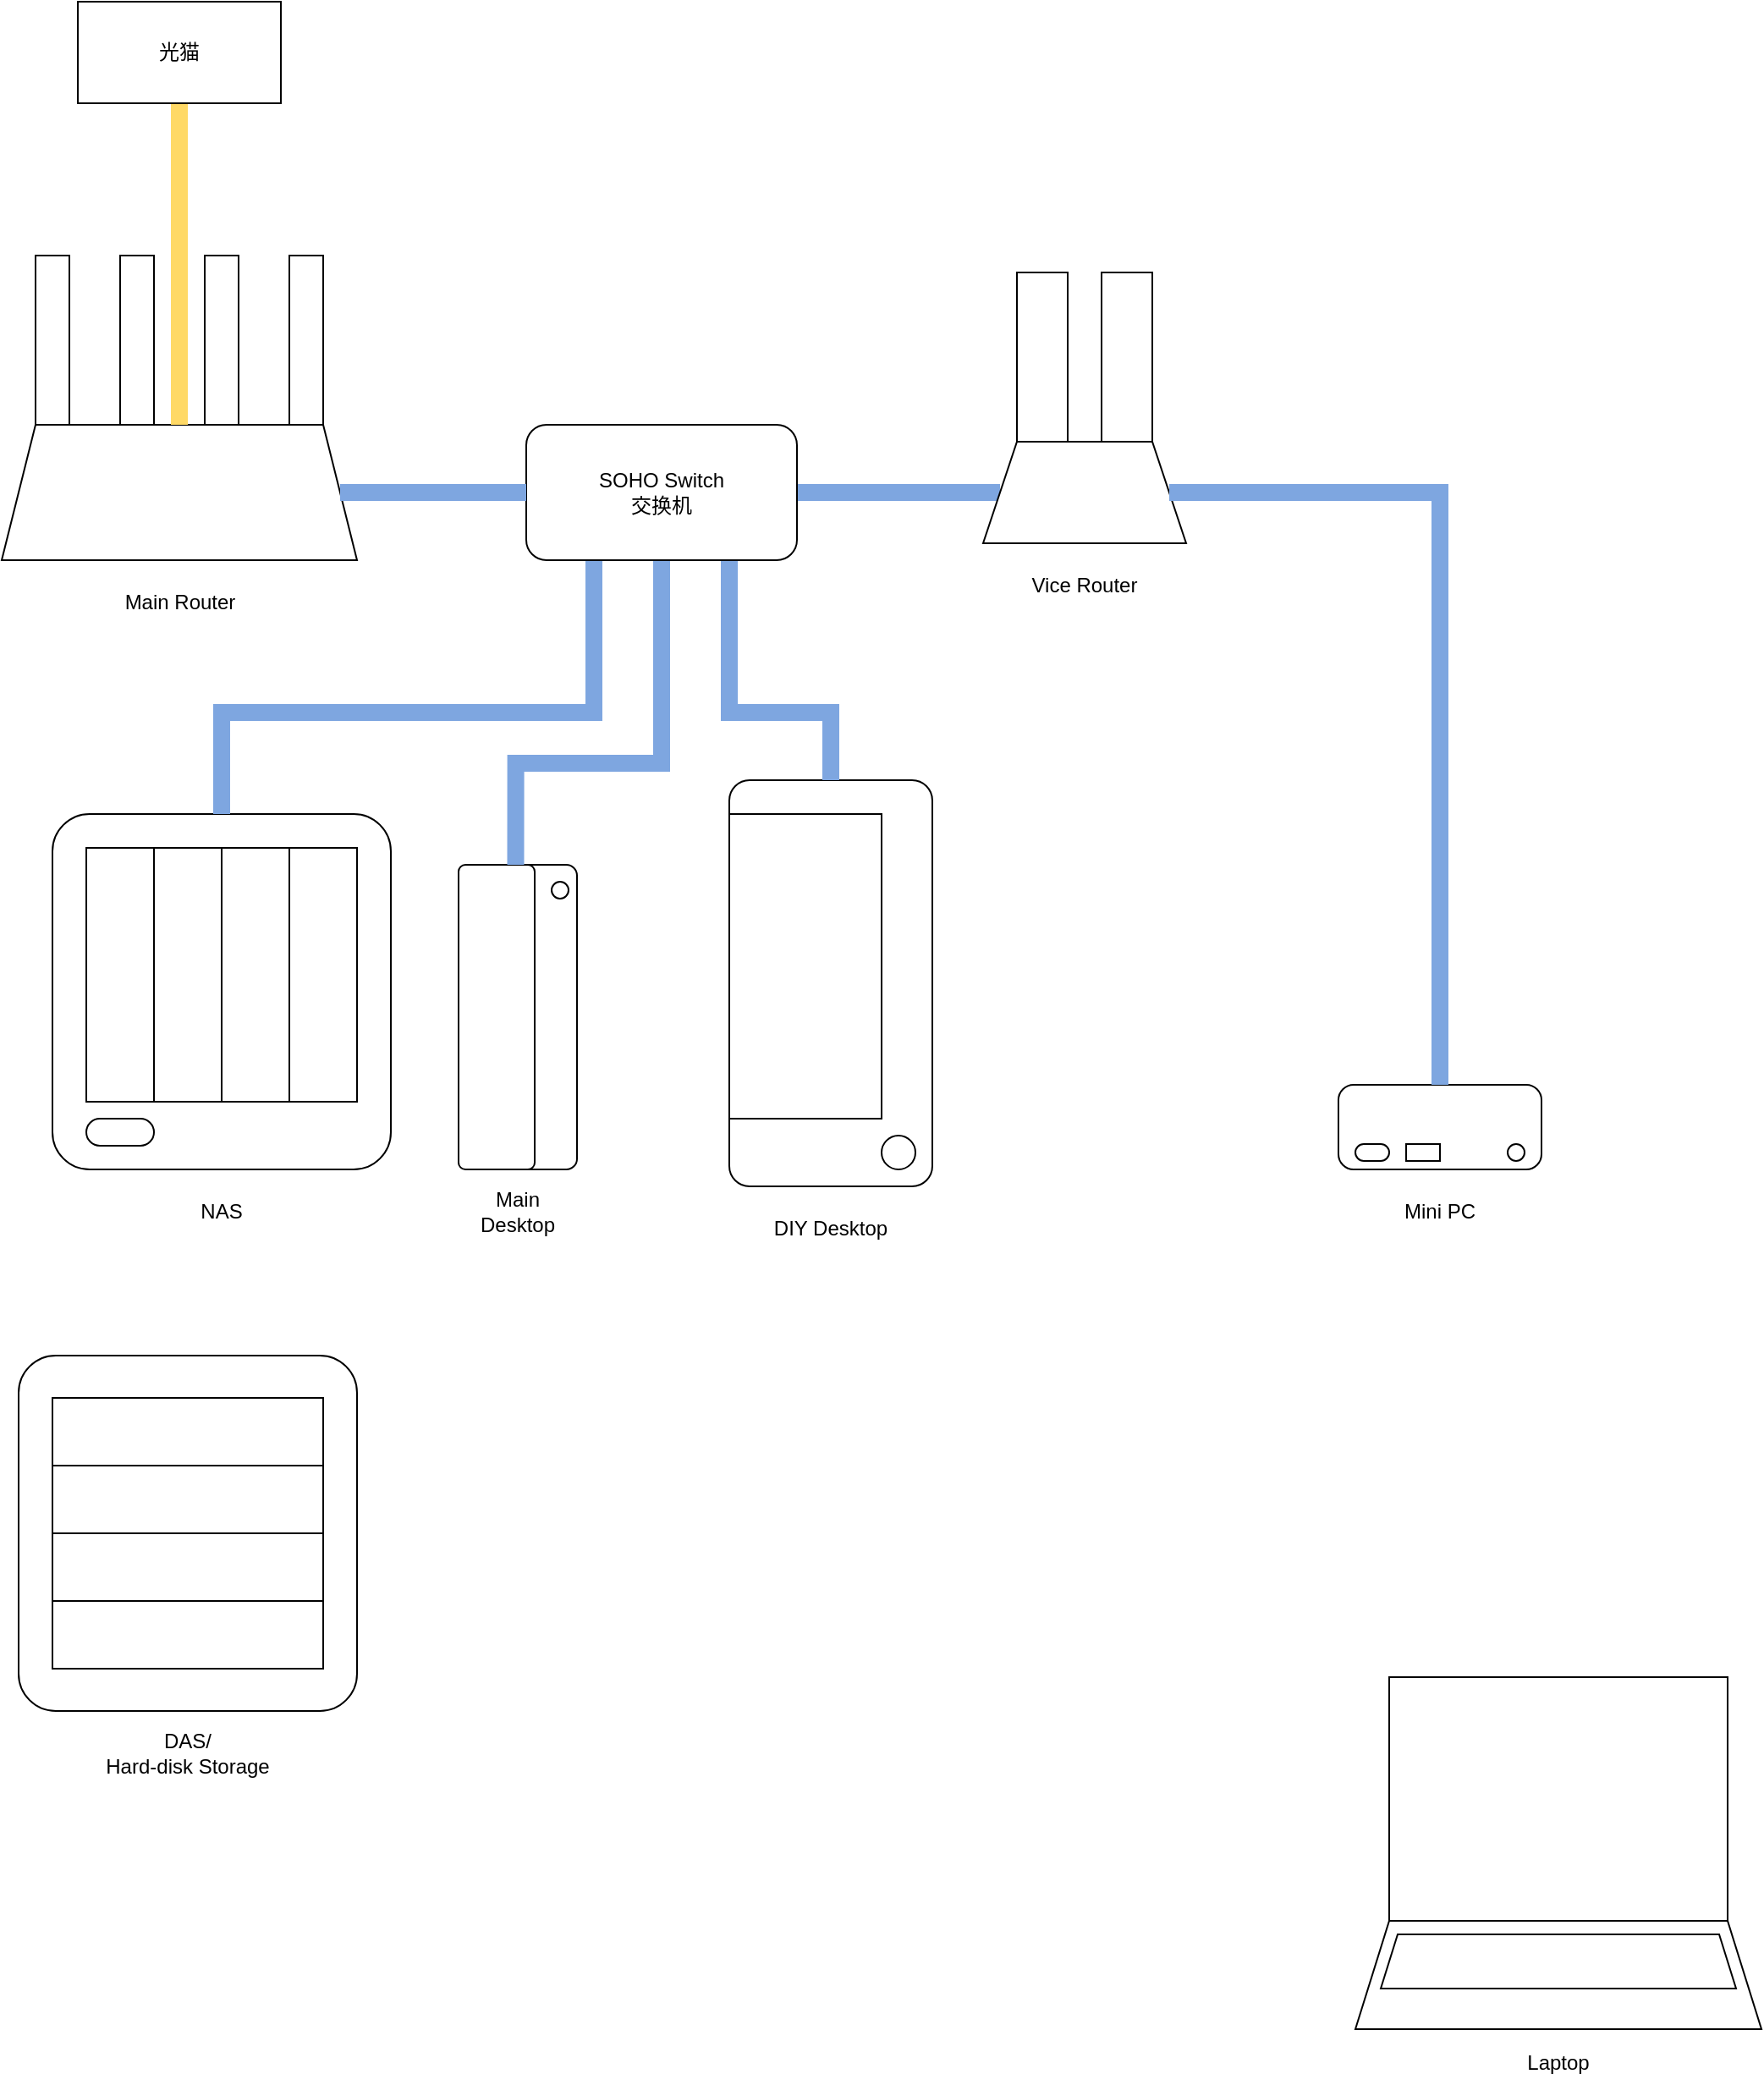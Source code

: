 <mxfile version="26.1.0" pages="2">
  <diagram name="Page-1" id="xD34YyrGZc8fnPlcCCk5">
    <mxGraphModel dx="3235" dy="1976" grid="1" gridSize="10" guides="1" tooltips="1" connect="1" arrows="1" fold="1" page="1" pageScale="1" pageWidth="1169" pageHeight="827" math="0" shadow="0">
      <root>
        <mxCell id="0" />
        <mxCell id="1" parent="0" />
        <mxCell id="-UrwRbucvwjURPhLb9kA-9" value="" style="group" parent="1" vertex="1" connectable="0">
          <mxGeometry x="-1080" y="-300" width="200" height="250" as="geometry" />
        </mxCell>
        <mxCell id="-UrwRbucvwjURPhLb9kA-1" value="" style="rounded=1;whiteSpace=wrap;html=1;arcSize=11;" parent="-UrwRbucvwjURPhLb9kA-9" vertex="1">
          <mxGeometry width="200" height="210" as="geometry" />
        </mxCell>
        <mxCell id="-UrwRbucvwjURPhLb9kA-2" value="" style="rounded=0;whiteSpace=wrap;html=1;" parent="-UrwRbucvwjURPhLb9kA-9" vertex="1">
          <mxGeometry x="20" y="20" width="40" height="150" as="geometry" />
        </mxCell>
        <mxCell id="-UrwRbucvwjURPhLb9kA-3" value="" style="rounded=0;whiteSpace=wrap;html=1;" parent="-UrwRbucvwjURPhLb9kA-9" vertex="1">
          <mxGeometry x="60" y="20" width="40" height="150" as="geometry" />
        </mxCell>
        <mxCell id="-UrwRbucvwjURPhLb9kA-4" value="" style="rounded=0;whiteSpace=wrap;html=1;" parent="-UrwRbucvwjURPhLb9kA-9" vertex="1">
          <mxGeometry x="100" y="20" width="40" height="150" as="geometry" />
        </mxCell>
        <mxCell id="-UrwRbucvwjURPhLb9kA-5" value="" style="rounded=0;whiteSpace=wrap;html=1;" parent="-UrwRbucvwjURPhLb9kA-9" vertex="1">
          <mxGeometry x="140" y="20" width="40" height="150" as="geometry" />
        </mxCell>
        <mxCell id="-UrwRbucvwjURPhLb9kA-7" value="" style="rounded=1;whiteSpace=wrap;html=1;arcSize=50;" parent="-UrwRbucvwjURPhLb9kA-9" vertex="1">
          <mxGeometry x="20" y="180" width="40" height="16" as="geometry" />
        </mxCell>
        <mxCell id="-UrwRbucvwjURPhLb9kA-8" value="NAS" style="text;html=1;align=center;verticalAlign=middle;whiteSpace=wrap;rounded=0;" parent="-UrwRbucvwjURPhLb9kA-9" vertex="1">
          <mxGeometry x="70" y="220" width="60" height="30" as="geometry" />
        </mxCell>
        <mxCell id="-UrwRbucvwjURPhLb9kA-24" value="" style="group" parent="1" vertex="1" connectable="0">
          <mxGeometry x="-1110" y="-630" width="210" height="220" as="geometry" />
        </mxCell>
        <mxCell id="-UrwRbucvwjURPhLb9kA-18" value="" style="shape=trapezoid;perimeter=trapezoidPerimeter;whiteSpace=wrap;html=1;fixedSize=1;" parent="-UrwRbucvwjURPhLb9kA-24" vertex="1">
          <mxGeometry y="100" width="210" height="80" as="geometry" />
        </mxCell>
        <mxCell id="-UrwRbucvwjURPhLb9kA-19" value="" style="rounded=0;whiteSpace=wrap;html=1;" parent="-UrwRbucvwjURPhLb9kA-24" vertex="1">
          <mxGeometry x="20" width="20" height="100" as="geometry" />
        </mxCell>
        <mxCell id="-UrwRbucvwjURPhLb9kA-20" value="" style="rounded=0;whiteSpace=wrap;html=1;" parent="-UrwRbucvwjURPhLb9kA-24" vertex="1">
          <mxGeometry x="170" width="20" height="100" as="geometry" />
        </mxCell>
        <mxCell id="-UrwRbucvwjURPhLb9kA-21" value="" style="rounded=0;whiteSpace=wrap;html=1;" parent="-UrwRbucvwjURPhLb9kA-24" vertex="1">
          <mxGeometry x="70" width="20" height="100" as="geometry" />
        </mxCell>
        <mxCell id="-UrwRbucvwjURPhLb9kA-22" value="" style="rounded=0;whiteSpace=wrap;html=1;" parent="-UrwRbucvwjURPhLb9kA-24" vertex="1">
          <mxGeometry x="120" width="20" height="100" as="geometry" />
        </mxCell>
        <mxCell id="-UrwRbucvwjURPhLb9kA-23" value="Main Router" style="text;html=1;align=center;verticalAlign=middle;whiteSpace=wrap;rounded=0;" parent="-UrwRbucvwjURPhLb9kA-24" vertex="1">
          <mxGeometry x="62.5" y="190" width="85" height="30" as="geometry" />
        </mxCell>
        <mxCell id="-UrwRbucvwjURPhLb9kA-37" value="" style="group" parent="1" vertex="1" connectable="0">
          <mxGeometry x="-680" y="-320" width="120" height="280" as="geometry" />
        </mxCell>
        <mxCell id="-UrwRbucvwjURPhLb9kA-28" value="" style="rounded=1;whiteSpace=wrap;html=1;arcSize=10;" parent="-UrwRbucvwjURPhLb9kA-37" vertex="1">
          <mxGeometry width="120" height="240" as="geometry" />
        </mxCell>
        <mxCell id="-UrwRbucvwjURPhLb9kA-32" value="" style="rounded=0;whiteSpace=wrap;html=1;" parent="-UrwRbucvwjURPhLb9kA-37" vertex="1">
          <mxGeometry y="20" width="90" height="180" as="geometry" />
        </mxCell>
        <mxCell id="-UrwRbucvwjURPhLb9kA-33" value="" style="ellipse;whiteSpace=wrap;html=1;aspect=fixed;" parent="-UrwRbucvwjURPhLb9kA-37" vertex="1">
          <mxGeometry x="90" y="210" width="20" height="20" as="geometry" />
        </mxCell>
        <mxCell id="-UrwRbucvwjURPhLb9kA-34" value="DIY Desktop" style="text;html=1;align=center;verticalAlign=middle;whiteSpace=wrap;rounded=0;" parent="-UrwRbucvwjURPhLb9kA-37" vertex="1">
          <mxGeometry x="20" y="250" width="80" height="30" as="geometry" />
        </mxCell>
        <mxCell id="-UrwRbucvwjURPhLb9kA-38" value="" style="group" parent="1" vertex="1" connectable="0">
          <mxGeometry x="-1100" y="20" width="200" height="250" as="geometry" />
        </mxCell>
        <mxCell id="-UrwRbucvwjURPhLb9kA-10" value="" style="rounded=1;whiteSpace=wrap;html=1;arcSize=11;" parent="-UrwRbucvwjURPhLb9kA-38" vertex="1">
          <mxGeometry width="200" height="210" as="geometry" />
        </mxCell>
        <mxCell id="-UrwRbucvwjURPhLb9kA-12" value="" style="rounded=0;whiteSpace=wrap;html=1;" parent="-UrwRbucvwjURPhLb9kA-38" vertex="1">
          <mxGeometry x="20" y="25" width="160" height="40" as="geometry" />
        </mxCell>
        <mxCell id="-UrwRbucvwjURPhLb9kA-13" value="" style="rounded=0;whiteSpace=wrap;html=1;" parent="-UrwRbucvwjURPhLb9kA-38" vertex="1">
          <mxGeometry x="20" y="65" width="160" height="40" as="geometry" />
        </mxCell>
        <mxCell id="-UrwRbucvwjURPhLb9kA-14" value="" style="rounded=0;whiteSpace=wrap;html=1;" parent="-UrwRbucvwjURPhLb9kA-38" vertex="1">
          <mxGeometry x="20" y="105" width="160" height="40" as="geometry" />
        </mxCell>
        <mxCell id="-UrwRbucvwjURPhLb9kA-15" value="" style="rounded=0;whiteSpace=wrap;html=1;" parent="-UrwRbucvwjURPhLb9kA-38" vertex="1">
          <mxGeometry x="20" y="145" width="160" height="40" as="geometry" />
        </mxCell>
        <mxCell id="-UrwRbucvwjURPhLb9kA-16" value="DAS/&lt;div&gt;Hard-disk Storage&lt;/div&gt;" style="text;html=1;align=center;verticalAlign=middle;whiteSpace=wrap;rounded=0;" parent="-UrwRbucvwjURPhLb9kA-38" vertex="1">
          <mxGeometry x="40" y="220" width="120" height="30" as="geometry" />
        </mxCell>
        <mxCell id="Mgqkab-VH5Hi_lvK8hub-6" value="" style="group" parent="1" vertex="1" connectable="0">
          <mxGeometry x="-310" y="210" width="240" height="240" as="geometry" />
        </mxCell>
        <mxCell id="Mgqkab-VH5Hi_lvK8hub-1" value="" style="rounded=0;whiteSpace=wrap;html=1;" parent="Mgqkab-VH5Hi_lvK8hub-6" vertex="1">
          <mxGeometry x="20" width="200" height="144" as="geometry" />
        </mxCell>
        <mxCell id="Mgqkab-VH5Hi_lvK8hub-2" value="" style="shape=trapezoid;perimeter=trapezoidPerimeter;whiteSpace=wrap;html=1;fixedSize=1;size=20;" parent="Mgqkab-VH5Hi_lvK8hub-6" vertex="1">
          <mxGeometry y="144" width="240" height="64" as="geometry" />
        </mxCell>
        <mxCell id="Mgqkab-VH5Hi_lvK8hub-3" value="" style="shape=trapezoid;perimeter=trapezoidPerimeter;whiteSpace=wrap;html=1;fixedSize=1;size=10;" parent="Mgqkab-VH5Hi_lvK8hub-6" vertex="1">
          <mxGeometry x="15" y="152" width="210" height="32" as="geometry" />
        </mxCell>
        <mxCell id="Mgqkab-VH5Hi_lvK8hub-5" value="Laptop" style="text;html=1;align=center;verticalAlign=middle;whiteSpace=wrap;rounded=0;" parent="Mgqkab-VH5Hi_lvK8hub-6" vertex="1">
          <mxGeometry x="100.0" y="216" width="40" height="24" as="geometry" />
        </mxCell>
        <mxCell id="Mgqkab-VH5Hi_lvK8hub-13" value="" style="group" parent="1" vertex="1" connectable="0">
          <mxGeometry x="-840" y="-270" width="70" height="220" as="geometry" />
        </mxCell>
        <mxCell id="Mgqkab-VH5Hi_lvK8hub-8" value="" style="rounded=1;whiteSpace=wrap;html=1;arcSize=9;" parent="Mgqkab-VH5Hi_lvK8hub-13" vertex="1">
          <mxGeometry width="70" height="180" as="geometry" />
        </mxCell>
        <mxCell id="Mgqkab-VH5Hi_lvK8hub-9" value="" style="ellipse;whiteSpace=wrap;html=1;aspect=fixed;" parent="Mgqkab-VH5Hi_lvK8hub-13" vertex="1">
          <mxGeometry x="55" y="10" width="10" height="10" as="geometry" />
        </mxCell>
        <mxCell id="Mgqkab-VH5Hi_lvK8hub-11" value="" style="rounded=1;whiteSpace=wrap;html=1;arcSize=9;" parent="Mgqkab-VH5Hi_lvK8hub-13" vertex="1">
          <mxGeometry width="45" height="180" as="geometry" />
        </mxCell>
        <mxCell id="Mgqkab-VH5Hi_lvK8hub-12" value="Main Desktop" style="text;html=1;align=center;verticalAlign=middle;whiteSpace=wrap;rounded=0;" parent="Mgqkab-VH5Hi_lvK8hub-13" vertex="1">
          <mxGeometry x="5" y="190" width="60" height="30" as="geometry" />
        </mxCell>
        <mxCell id="Mgqkab-VH5Hi_lvK8hub-21" value="" style="group" parent="1" vertex="1" connectable="0">
          <mxGeometry x="-320" y="-140" width="120" height="90" as="geometry" />
        </mxCell>
        <mxCell id="Mgqkab-VH5Hi_lvK8hub-14" value="" style="rounded=1;whiteSpace=wrap;html=1;arcSize=18;" parent="Mgqkab-VH5Hi_lvK8hub-21" vertex="1">
          <mxGeometry width="120" height="50" as="geometry" />
        </mxCell>
        <mxCell id="Mgqkab-VH5Hi_lvK8hub-15" value="" style="ellipse;whiteSpace=wrap;html=1;aspect=fixed;" parent="Mgqkab-VH5Hi_lvK8hub-21" vertex="1">
          <mxGeometry x="100" y="35" width="10" height="10" as="geometry" />
        </mxCell>
        <mxCell id="Mgqkab-VH5Hi_lvK8hub-16" value="" style="rounded=0;whiteSpace=wrap;html=1;" parent="Mgqkab-VH5Hi_lvK8hub-21" vertex="1">
          <mxGeometry x="40" y="35" width="20" height="10" as="geometry" />
        </mxCell>
        <mxCell id="Mgqkab-VH5Hi_lvK8hub-18" value="" style="rounded=1;whiteSpace=wrap;html=1;arcSize=50;" parent="Mgqkab-VH5Hi_lvK8hub-21" vertex="1">
          <mxGeometry x="10" y="35" width="20" height="10" as="geometry" />
        </mxCell>
        <mxCell id="Mgqkab-VH5Hi_lvK8hub-20" value="Mini PC" style="text;html=1;align=center;verticalAlign=middle;whiteSpace=wrap;rounded=0;" parent="Mgqkab-VH5Hi_lvK8hub-21" vertex="1">
          <mxGeometry x="30" y="60" width="60" height="30" as="geometry" />
        </mxCell>
        <mxCell id="Mgqkab-VH5Hi_lvK8hub-34" style="edgeStyle=orthogonalEdgeStyle;rounded=0;orthogonalLoop=1;jettySize=auto;html=1;exitX=0.25;exitY=1;exitDx=0;exitDy=0;endArrow=none;startFill=0;strokeColor=#7EA6E0;strokeWidth=10;entryX=0.5;entryY=0;entryDx=0;entryDy=0;" parent="1" source="Mgqkab-VH5Hi_lvK8hub-23" target="-UrwRbucvwjURPhLb9kA-1" edge="1">
          <mxGeometry relative="1" as="geometry">
            <Array as="points">
              <mxPoint x="-760" y="-360" />
              <mxPoint x="-980" y="-360" />
            </Array>
          </mxGeometry>
        </mxCell>
        <mxCell id="Mgqkab-VH5Hi_lvK8hub-35" style="edgeStyle=orthogonalEdgeStyle;rounded=0;orthogonalLoop=1;jettySize=auto;html=1;entryX=0.75;entryY=0;entryDx=0;entryDy=0;exitX=0.5;exitY=1;exitDx=0;exitDy=0;strokeWidth=10;endArrow=none;startFill=0;strokeColor=#7EA6E0;" parent="1" source="Mgqkab-VH5Hi_lvK8hub-23" target="Mgqkab-VH5Hi_lvK8hub-11" edge="1">
          <mxGeometry relative="1" as="geometry">
            <Array as="points">
              <mxPoint x="-720" y="-330" />
              <mxPoint x="-806" y="-330" />
            </Array>
          </mxGeometry>
        </mxCell>
        <mxCell id="Mgqkab-VH5Hi_lvK8hub-36" style="edgeStyle=orthogonalEdgeStyle;rounded=0;orthogonalLoop=1;jettySize=auto;html=1;entryX=0;entryY=0.5;entryDx=0;entryDy=0;strokeColor=#7EA6E0;endArrow=none;startFill=0;strokeWidth=10;" parent="1" source="Mgqkab-VH5Hi_lvK8hub-23" target="Mgqkab-VH5Hi_lvK8hub-25" edge="1">
          <mxGeometry relative="1" as="geometry" />
        </mxCell>
        <mxCell id="Mgqkab-VH5Hi_lvK8hub-39" style="edgeStyle=orthogonalEdgeStyle;rounded=0;orthogonalLoop=1;jettySize=auto;html=1;entryX=0.5;entryY=0;entryDx=0;entryDy=0;exitX=0.75;exitY=1;exitDx=0;exitDy=0;endArrow=none;startFill=0;strokeWidth=10;strokeColor=#7EA6E0;" parent="1" source="Mgqkab-VH5Hi_lvK8hub-23" target="-UrwRbucvwjURPhLb9kA-28" edge="1">
          <mxGeometry relative="1" as="geometry">
            <Array as="points">
              <mxPoint x="-680" y="-360" />
              <mxPoint x="-620" y="-360" />
            </Array>
          </mxGeometry>
        </mxCell>
        <mxCell id="Mgqkab-VH5Hi_lvK8hub-23" value="SOHO Switch&lt;div&gt;交换机&lt;/div&gt;" style="rounded=1;whiteSpace=wrap;html=1;" parent="1" vertex="1">
          <mxGeometry x="-800" y="-530" width="160" height="80" as="geometry" />
        </mxCell>
        <mxCell id="Mgqkab-VH5Hi_lvK8hub-30" style="edgeStyle=orthogonalEdgeStyle;rounded=0;orthogonalLoop=1;jettySize=auto;html=1;entryX=0.5;entryY=0;entryDx=0;entryDy=0;strokeColor=#FFD966;fillColor=#dae8fc;endArrow=none;startFill=0;strokeWidth=10;" parent="1" source="Mgqkab-VH5Hi_lvK8hub-24" target="-UrwRbucvwjURPhLb9kA-18" edge="1">
          <mxGeometry relative="1" as="geometry" />
        </mxCell>
        <mxCell id="Mgqkab-VH5Hi_lvK8hub-24" value="光猫" style="rounded=0;whiteSpace=wrap;html=1;" parent="1" vertex="1">
          <mxGeometry x="-1065" y="-780" width="120" height="60" as="geometry" />
        </mxCell>
        <mxCell id="Mgqkab-VH5Hi_lvK8hub-29" value="" style="group" parent="1" vertex="1" connectable="0">
          <mxGeometry x="-530" y="-620" width="120" height="200" as="geometry" />
        </mxCell>
        <mxCell id="Mgqkab-VH5Hi_lvK8hub-25" value="" style="shape=trapezoid;perimeter=trapezoidPerimeter;whiteSpace=wrap;html=1;fixedSize=1;" parent="Mgqkab-VH5Hi_lvK8hub-29" vertex="1">
          <mxGeometry y="100" width="120" height="60" as="geometry" />
        </mxCell>
        <mxCell id="Mgqkab-VH5Hi_lvK8hub-26" value="" style="rounded=0;whiteSpace=wrap;html=1;" parent="Mgqkab-VH5Hi_lvK8hub-29" vertex="1">
          <mxGeometry x="20" width="30" height="100" as="geometry" />
        </mxCell>
        <mxCell id="Mgqkab-VH5Hi_lvK8hub-27" value="" style="rounded=0;whiteSpace=wrap;html=1;" parent="Mgqkab-VH5Hi_lvK8hub-29" vertex="1">
          <mxGeometry x="70" width="30" height="100" as="geometry" />
        </mxCell>
        <mxCell id="Mgqkab-VH5Hi_lvK8hub-28" value="Vice Router" style="text;html=1;align=center;verticalAlign=middle;whiteSpace=wrap;rounded=0;" parent="Mgqkab-VH5Hi_lvK8hub-29" vertex="1">
          <mxGeometry x="20" y="170" width="80" height="30" as="geometry" />
        </mxCell>
        <mxCell id="Mgqkab-VH5Hi_lvK8hub-31" style="edgeStyle=orthogonalEdgeStyle;rounded=0;orthogonalLoop=1;jettySize=auto;html=1;strokeColor=#7EA6E0;endArrow=none;startFill=0;strokeWidth=10;" parent="1" source="-UrwRbucvwjURPhLb9kA-18" target="Mgqkab-VH5Hi_lvK8hub-23" edge="1">
          <mxGeometry relative="1" as="geometry" />
        </mxCell>
        <mxCell id="Mgqkab-VH5Hi_lvK8hub-38" style="edgeStyle=orthogonalEdgeStyle;rounded=0;orthogonalLoop=1;jettySize=auto;html=1;entryX=0.5;entryY=0;entryDx=0;entryDy=0;strokeColor=#7EA6E0;endArrow=none;startFill=0;strokeWidth=10;" parent="1" source="Mgqkab-VH5Hi_lvK8hub-25" target="Mgqkab-VH5Hi_lvK8hub-14" edge="1">
          <mxGeometry relative="1" as="geometry" />
        </mxCell>
      </root>
    </mxGraphModel>
  </diagram>
  <diagram id="8INvOGwk6SGYGP8-e3AQ" name="Page-2">
    <mxGraphModel dx="3235" dy="1149" grid="1" gridSize="10" guides="1" tooltips="1" connect="1" arrows="1" fold="1" page="1" pageScale="1" pageWidth="1169" pageHeight="827" math="0" shadow="0">
      <root>
        <mxCell id="0" />
        <mxCell id="1" parent="0" />
        <mxCell id="KUcG3vuJaSlZxO4F-L5p-1" value="" style="group" vertex="1" connectable="0" parent="1">
          <mxGeometry x="-800" y="320" width="320" height="280" as="geometry" />
        </mxCell>
        <mxCell id="KUcG3vuJaSlZxO4F-L5p-2" value="" style="rounded=0;whiteSpace=wrap;html=1;aspect=fixed;" vertex="1" parent="KUcG3vuJaSlZxO4F-L5p-1">
          <mxGeometry width="320" height="180" as="geometry" />
        </mxCell>
        <mxCell id="KUcG3vuJaSlZxO4F-L5p-3" value="" style="rounded=0;whiteSpace=wrap;html=1;" vertex="1" parent="KUcG3vuJaSlZxO4F-L5p-1">
          <mxGeometry x="120" y="180" width="80" height="40" as="geometry" />
        </mxCell>
        <mxCell id="KUcG3vuJaSlZxO4F-L5p-4" value="" style="shape=trapezoid;perimeter=trapezoidPerimeter;whiteSpace=wrap;html=1;fixedSize=1;" vertex="1" parent="KUcG3vuJaSlZxO4F-L5p-1">
          <mxGeometry x="100" y="220" width="120" height="20" as="geometry" />
        </mxCell>
        <mxCell id="KUcG3vuJaSlZxO4F-L5p-5" value="Monitor" style="text;html=1;align=center;verticalAlign=middle;whiteSpace=wrap;rounded=0;" vertex="1" parent="KUcG3vuJaSlZxO4F-L5p-1">
          <mxGeometry x="120" y="250" width="80" height="30" as="geometry" />
        </mxCell>
        <mxCell id="KUcG3vuJaSlZxO4F-L5p-12" value="" style="group" vertex="1" connectable="0" parent="1">
          <mxGeometry x="-980" y="250" width="180" height="390" as="geometry" />
        </mxCell>
        <mxCell id="KUcG3vuJaSlZxO4F-L5p-7" value="" style="rounded=0;whiteSpace=wrap;html=1;aspect=fixed;rotation=90;" vertex="1" parent="KUcG3vuJaSlZxO4F-L5p-12">
          <mxGeometry x="-70" y="70" width="320" height="180" as="geometry" />
        </mxCell>
        <mxCell id="KUcG3vuJaSlZxO4F-L5p-8" value="" style="rounded=0;whiteSpace=wrap;html=1;" vertex="1" parent="KUcG3vuJaSlZxO4F-L5p-12">
          <mxGeometry x="50" y="320" width="80" height="10" as="geometry" />
        </mxCell>
        <mxCell id="KUcG3vuJaSlZxO4F-L5p-9" value="" style="shape=trapezoid;perimeter=trapezoidPerimeter;whiteSpace=wrap;html=1;fixedSize=1;" vertex="1" parent="KUcG3vuJaSlZxO4F-L5p-12">
          <mxGeometry x="30" y="330" width="120" height="20" as="geometry" />
        </mxCell>
        <mxCell id="KUcG3vuJaSlZxO4F-L5p-10" value="Monitor" style="text;html=1;align=center;verticalAlign=middle;whiteSpace=wrap;rounded=0;" vertex="1" parent="KUcG3vuJaSlZxO4F-L5p-12">
          <mxGeometry x="50" y="360" width="80" height="30" as="geometry" />
        </mxCell>
      </root>
    </mxGraphModel>
  </diagram>
</mxfile>
